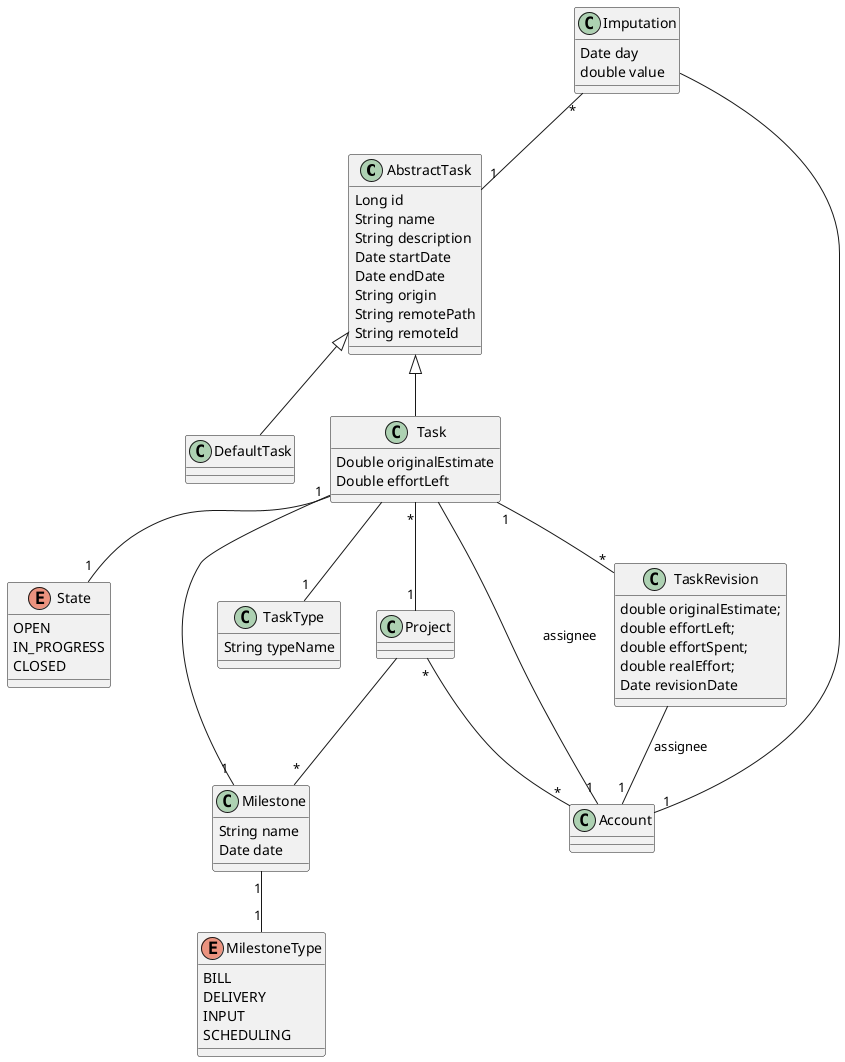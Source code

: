 @startuml

abstract class AbstractTask


AbstractTask <|-- Task
AbstractTask <|-- DefaultTask

Imputation "*" -- "1" AbstractTask
Task "1" -- "*" TaskRevision
Task "1" -- "1" State
Milestone "1" -- "1" MilestoneType
Task -- "1" TaskType
Task  -- "1" Milestone
Task "*" -- "1" Project
TaskRevision -- "1" Account :assignee
Task -- "1" Account :assignee
Imputation  -- "1" Account
Project "*" -- "*" Account
Project -- "*" Milestone

class AbstractTask {
Long id
String name
String description
Date startDate
Date endDate
String origin
String remotePath
String remoteId
}


class Task {

Double originalEstimate
Double effortLeft

}

class TaskRevision {

double originalEstimate;
double effortLeft;
double effortSpent;
double realEffort;
Date revisionDate
}

enum State {
  OPEN
  IN_PROGRESS
  CLOSED
}
enum MilestoneType {
    BILL
    DELIVERY
    INPUT
    SCHEDULING
}

class TaskType {
  String typeName
}

class Imputation {
  Date day
  double value
}


class Milestone {
  String name
  Date date
}

@enduml